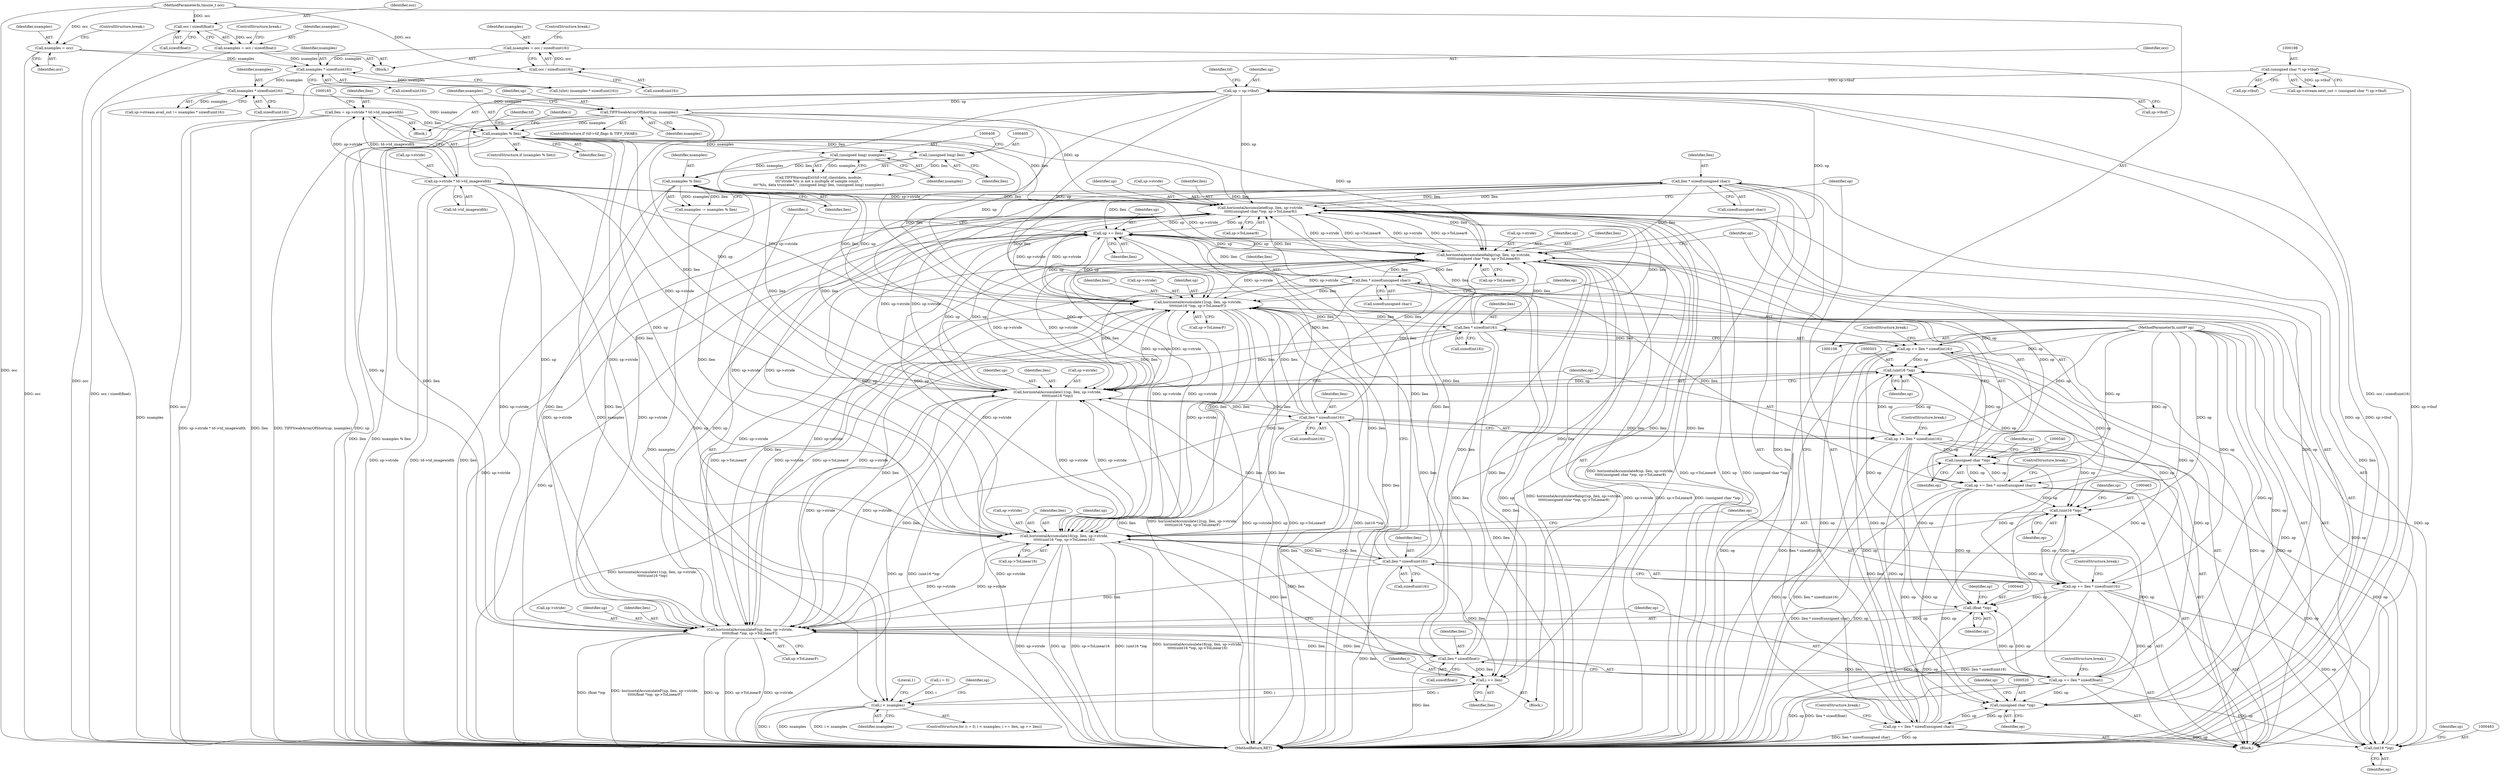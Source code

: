 digraph "0_libtiff_391e77fcd217e78b2c51342ac3ddb7100ecacdd2@API" {
"1000527" [label="(Call,llen * sizeof(unsigned char))"];
"1000513" [label="(Call,horizontalAccumulate8(up, llen, sp->stride,\n\t\t\t\t\t(unsigned char *)op, sp->ToLinear8))"];
"1000426" [label="(Call,up += llen)"];
"1000547" [label="(Call,llen * sizeof(unsigned char))"];
"1000533" [label="(Call,horizontalAccumulate8abgr(up, llen, sp->stride,\n\t\t\t\t\t(unsigned char *)op, sp->ToLinear8))"];
"1000379" [label="(Call,up = sp->tbuf)"];
"1000197" [label="(Call,(unsigned char *) sp->tbuf)"];
"1000390" [label="(Call,TIFFSwabArrayOfShort(up, nsamples))"];
"1000230" [label="(Call,nsamples * sizeof(uint16))"];
"1000219" [label="(Call,nsamples * sizeof(uint16))"];
"1000150" [label="(Call,nsamples = occ / sizeof(uint16))"];
"1000152" [label="(Call,occ / sizeof(uint16))"];
"1000111" [label="(MethodParameterIn,tmsize_t occ)"];
"1000159" [label="(Call,nsamples = occ)"];
"1000140" [label="(Call,nsamples = occ / sizeof(float))"];
"1000142" [label="(Call,occ / sizeof(float))"];
"1000412" [label="(Call,nsamples % llen)"];
"1000407" [label="(Call,(unsigned long) nsamples)"];
"1000394" [label="(Call,nsamples % llen)"];
"1000175" [label="(Call,llen = sp->stride * td->td_imagewidth)"];
"1000177" [label="(Call,sp->stride * td->td_imagewidth)"];
"1000404" [label="(Call,(unsigned long) llen)"];
"1000527" [label="(Call,llen * sizeof(unsigned char))"];
"1000490" [label="(Call,llen * sizeof(int16))"];
"1000476" [label="(Call,horizontalAccumulate12(up, llen, sp->stride,\n\t\t\t\t\t(int16 *)op, sp->ToLinearF))"];
"1000450" [label="(Call,llen * sizeof(float))"];
"1000436" [label="(Call,horizontalAccumulateF(up, llen, sp->stride,\n\t\t\t\t\t(float *)op, sp->ToLinearF))"];
"1000470" [label="(Call,llen * sizeof(uint16))"];
"1000456" [label="(Call,horizontalAccumulate16(up, llen, sp->stride,\n\t\t\t\t\t(uint16 *)op, sp->ToLinear16))"];
"1000507" [label="(Call,llen * sizeof(uint16))"];
"1000496" [label="(Call,horizontalAccumulate11(up, llen, sp->stride,\n\t\t\t\t\t(uint16 *)op))"];
"1000502" [label="(Call,(uint16 *)op)"];
"1000545" [label="(Call,op += llen * sizeof(unsigned char))"];
"1000539" [label="(Call,(unsigned char *)op)"];
"1000525" [label="(Call,op += llen * sizeof(unsigned char))"];
"1000519" [label="(Call,(unsigned char *)op)"];
"1000505" [label="(Call,op += llen * sizeof(uint16))"];
"1000110" [label="(MethodParameterIn,uint8* op)"];
"1000488" [label="(Call,op += llen * sizeof(int16))"];
"1000482" [label="(Call,(int16 *)op)"];
"1000448" [label="(Call,op += llen * sizeof(float))"];
"1000442" [label="(Call,(float *)op)"];
"1000468" [label="(Call,op += llen * sizeof(uint16))"];
"1000462" [label="(Call,(uint16 *)op)"];
"1000423" [label="(Call,i += llen)"];
"1000419" [label="(Call,i < nsamples)"];
"1000393" [label="(ControlStructure,if (nsamples % llen))"];
"1000161" [label="(Identifier,occ)"];
"1000528" [label="(Identifier,llen)"];
"1000478" [label="(Identifier,llen)"];
"1000546" [label="(Identifier,op)"];
"1000469" [label="(Identifier,op)"];
"1000504" [label="(Identifier,op)"];
"1000191" [label="(Call,sp->stream.next_out = (unsigned char *) sp->tbuf)"];
"1000217" [label="(Call,(uInt) (nsamples * sizeof(uint16)))"];
"1000398" [label="(Call,TIFFWarningExt(tif->tif_clientdata, module,\n\t\t\t\"stride %lu is not a multiple of sample count, \"\n\t\t\t\"%lu, data truncated.\", (unsigned long) llen, (unsigned long) nsamples))"];
"1000153" [label="(Identifier,occ)"];
"1000444" [label="(Identifier,op)"];
"1000436" [label="(Call,horizontalAccumulateF(up, llen, sp->stride,\n\t\t\t\t\t(float *)op, sp->ToLinearF))"];
"1000533" [label="(Call,horizontalAccumulate8abgr(up, llen, sp->stride,\n\t\t\t\t\t(unsigned char *)op, sp->ToLinear8))"];
"1000514" [label="(Identifier,up)"];
"1000409" [label="(Identifier,nsamples)"];
"1000519" [label="(Call,(unsigned char *)op)"];
"1000176" [label="(Identifier,llen)"];
"1000146" [label="(ControlStructure,break;)"];
"1000384" [label="(ControlStructure,if (tif->tif_flags & TIFF_SWAB))"];
"1000150" [label="(Call,nsamples = occ / sizeof(uint16))"];
"1000144" [label="(Call,sizeof(float))"];
"1000419" [label="(Call,i < nsamples)"];
"1000154" [label="(Call,sizeof(uint16))"];
"1000536" [label="(Call,sp->stride)"];
"1000181" [label="(Call,td->td_imagewidth)"];
"1000387" [label="(Identifier,tif)"];
"1000151" [label="(Identifier,nsamples)"];
"1000523" [label="(Identifier,sp)"];
"1000507" [label="(Call,llen * sizeof(uint16))"];
"1000428" [label="(Identifier,llen)"];
"1000420" [label="(Identifier,i)"];
"1000511" [label="(ControlStructure,break;)"];
"1000445" [label="(Call,sp->ToLinearF)"];
"1000527" [label="(Call,llen * sizeof(unsigned char))"];
"1000451" [label="(Identifier,llen)"];
"1000497" [label="(Identifier,up)"];
"1000479" [label="(Call,sp->stride)"];
"1000424" [label="(Identifier,i)"];
"1000542" [label="(Call,sp->ToLinear8)"];
"1000491" [label="(Identifier,llen)"];
"1000380" [label="(Identifier,up)"];
"1000406" [label="(Identifier,llen)"];
"1000551" [label="(ControlStructure,break;)"];
"1000521" [label="(Identifier,op)"];
"1000543" [label="(Identifier,sp)"];
"1000485" [label="(Call,sp->ToLinearF)"];
"1000381" [label="(Call,sp->tbuf)"];
"1000426" [label="(Call,up += llen)"];
"1000448" [label="(Call,op += llen * sizeof(float))"];
"1000159" [label="(Call,nsamples = occ)"];
"1000498" [label="(Identifier,llen)"];
"1000141" [label="(Identifier,nsamples)"];
"1000400" [label="(Identifier,tif)"];
"1000417" [label="(Identifier,i)"];
"1000414" [label="(Identifier,llen)"];
"1000219" [label="(Call,nsamples * sizeof(uint16))"];
"1000156" [label="(ControlStructure,break;)"];
"1000177" [label="(Call,sp->stride * td->td_imagewidth)"];
"1000427" [label="(Identifier,up)"];
"1000224" [label="(Call,sp->stream.avail_out != nsamples * sizeof(uint16))"];
"1000486" [label="(Identifier,sp)"];
"1000456" [label="(Call,horizontalAccumulate16(up, llen, sp->stride,\n\t\t\t\t\t(uint16 *)op, sp->ToLinear16))"];
"1000404" [label="(Call,(unsigned long) llen)"];
"1000422" [label="(Block,)"];
"1000407" [label="(Call,(unsigned long) nsamples)"];
"1000522" [label="(Call,sp->ToLinear8)"];
"1000395" [label="(Identifier,nsamples)"];
"1000421" [label="(Identifier,nsamples)"];
"1000565" [label="(Literal,1)"];
"1000477" [label="(Identifier,up)"];
"1000415" [label="(ControlStructure,for (i = 0; i < nsamples; i += llen, up += llen))"];
"1000423" [label="(Call,i += llen)"];
"1000199" [label="(Call,sp->tbuf)"];
"1000541" [label="(Identifier,op)"];
"1000396" [label="(Identifier,llen)"];
"1000459" [label="(Call,sp->stride)"];
"1000548" [label="(Identifier,llen)"];
"1000545" [label="(Call,op += llen * sizeof(unsigned char))"];
"1000531" [label="(ControlStructure,break;)"];
"1000416" [label="(Call,i = 0)"];
"1000476" [label="(Call,horizontalAccumulate12(up, llen, sp->stride,\n\t\t\t\t\t(int16 *)op, sp->ToLinearF))"];
"1000499" [label="(Call,sp->stride)"];
"1000425" [label="(Identifier,llen)"];
"1000230" [label="(Call,nsamples * sizeof(uint16))"];
"1000392" [label="(Identifier,nsamples)"];
"1000175" [label="(Call,llen = sp->stride * td->td_imagewidth)"];
"1000492" [label="(Call,sizeof(int16))"];
"1000439" [label="(Call,sp->stride)"];
"1000539" [label="(Call,(unsigned char *)op)"];
"1000442" [label="(Call,(float *)op)"];
"1000160" [label="(Identifier,nsamples)"];
"1000496" [label="(Call,horizontalAccumulate11(up, llen, sp->stride,\n\t\t\t\t\t(uint16 *)op))"];
"1000488" [label="(Call,op += llen * sizeof(int16))"];
"1000534" [label="(Identifier,up)"];
"1000468" [label="(Call,op += llen * sizeof(uint16))"];
"1000412" [label="(Call,nsamples % llen)"];
"1000490" [label="(Call,llen * sizeof(int16))"];
"1000513" [label="(Call,horizontalAccumulate8(up, llen, sp->stride,\n\t\t\t\t\t(unsigned char *)op, sp->ToLinear8))"];
"1000434" [label="(Block,)"];
"1000410" [label="(Call,nsamples -= nsamples % llen)"];
"1000221" [label="(Call,sizeof(uint16))"];
"1000454" [label="(ControlStructure,break;)"];
"1000110" [label="(MethodParameterIn,uint8* op)"];
"1000162" [label="(ControlStructure,break;)"];
"1000437" [label="(Identifier,up)"];
"1000113" [label="(Block,)"];
"1000231" [label="(Identifier,nsamples)"];
"1000142" [label="(Call,occ / sizeof(float))"];
"1000508" [label="(Identifier,llen)"];
"1000484" [label="(Identifier,op)"];
"1000482" [label="(Call,(int16 *)op)"];
"1000450" [label="(Call,llen * sizeof(float))"];
"1000143" [label="(Identifier,occ)"];
"1000458" [label="(Identifier,llen)"];
"1000391" [label="(Identifier,up)"];
"1000566" [label="(MethodReturn,RET)"];
"1000526" [label="(Identifier,op)"];
"1000471" [label="(Identifier,llen)"];
"1000547" [label="(Call,llen * sizeof(unsigned char))"];
"1000232" [label="(Call,sizeof(uint16))"];
"1000489" [label="(Identifier,op)"];
"1000438" [label="(Identifier,llen)"];
"1000197" [label="(Call,(unsigned char *) sp->tbuf)"];
"1000138" [label="(Block,)"];
"1000535" [label="(Identifier,llen)"];
"1000506" [label="(Identifier,op)"];
"1000494" [label="(ControlStructure,break;)"];
"1000413" [label="(Identifier,nsamples)"];
"1000394" [label="(Call,nsamples % llen)"];
"1000446" [label="(Identifier,sp)"];
"1000465" [label="(Call,sp->ToLinear16)"];
"1000516" [label="(Call,sp->stride)"];
"1000472" [label="(Call,sizeof(uint16))"];
"1000462" [label="(Call,(uint16 *)op)"];
"1000529" [label="(Call,sizeof(unsigned char))"];
"1000220" [label="(Identifier,nsamples)"];
"1000390" [label="(Call,TIFFSwabArrayOfShort(up, nsamples))"];
"1000549" [label="(Call,sizeof(unsigned char))"];
"1000152" [label="(Call,occ / sizeof(uint16))"];
"1000505" [label="(Call,op += llen * sizeof(uint16))"];
"1000457" [label="(Identifier,up)"];
"1000464" [label="(Identifier,op)"];
"1000470" [label="(Call,llen * sizeof(uint16))"];
"1000525" [label="(Call,op += llen * sizeof(unsigned char))"];
"1000466" [label="(Identifier,sp)"];
"1000502" [label="(Call,(uint16 *)op)"];
"1000178" [label="(Call,sp->stride)"];
"1000452" [label="(Call,sizeof(float))"];
"1000474" [label="(ControlStructure,break;)"];
"1000140" [label="(Call,nsamples = occ / sizeof(float))"];
"1000509" [label="(Call,sizeof(uint16))"];
"1000379" [label="(Call,up = sp->tbuf)"];
"1000432" [label="(Identifier,sp)"];
"1000515" [label="(Identifier,llen)"];
"1000111" [label="(MethodParameterIn,tmsize_t occ)"];
"1000449" [label="(Identifier,op)"];
"1000527" -> "1000525"  [label="AST: "];
"1000527" -> "1000529"  [label="CFG: "];
"1000528" -> "1000527"  [label="AST: "];
"1000529" -> "1000527"  [label="AST: "];
"1000525" -> "1000527"  [label="CFG: "];
"1000527" -> "1000566"  [label="DDG: llen"];
"1000527" -> "1000423"  [label="DDG: llen"];
"1000527" -> "1000426"  [label="DDG: llen"];
"1000527" -> "1000436"  [label="DDG: llen"];
"1000527" -> "1000456"  [label="DDG: llen"];
"1000527" -> "1000476"  [label="DDG: llen"];
"1000527" -> "1000496"  [label="DDG: llen"];
"1000527" -> "1000513"  [label="DDG: llen"];
"1000527" -> "1000525"  [label="DDG: llen"];
"1000513" -> "1000527"  [label="DDG: llen"];
"1000527" -> "1000533"  [label="DDG: llen"];
"1000513" -> "1000434"  [label="AST: "];
"1000513" -> "1000522"  [label="CFG: "];
"1000514" -> "1000513"  [label="AST: "];
"1000515" -> "1000513"  [label="AST: "];
"1000516" -> "1000513"  [label="AST: "];
"1000519" -> "1000513"  [label="AST: "];
"1000522" -> "1000513"  [label="AST: "];
"1000526" -> "1000513"  [label="CFG: "];
"1000513" -> "1000566"  [label="DDG: horizontalAccumulate8(up, llen, sp->stride,\n\t\t\t\t\t(unsigned char *)op, sp->ToLinear8)"];
"1000513" -> "1000566"  [label="DDG: sp->ToLinear8"];
"1000513" -> "1000566"  [label="DDG: up"];
"1000513" -> "1000566"  [label="DDG: (unsigned char *)op"];
"1000513" -> "1000566"  [label="DDG: sp->stride"];
"1000513" -> "1000426"  [label="DDG: up"];
"1000513" -> "1000436"  [label="DDG: sp->stride"];
"1000513" -> "1000456"  [label="DDG: sp->stride"];
"1000513" -> "1000476"  [label="DDG: sp->stride"];
"1000513" -> "1000496"  [label="DDG: sp->stride"];
"1000426" -> "1000513"  [label="DDG: up"];
"1000379" -> "1000513"  [label="DDG: up"];
"1000390" -> "1000513"  [label="DDG: up"];
"1000412" -> "1000513"  [label="DDG: llen"];
"1000394" -> "1000513"  [label="DDG: llen"];
"1000547" -> "1000513"  [label="DDG: llen"];
"1000490" -> "1000513"  [label="DDG: llen"];
"1000450" -> "1000513"  [label="DDG: llen"];
"1000470" -> "1000513"  [label="DDG: llen"];
"1000507" -> "1000513"  [label="DDG: llen"];
"1000177" -> "1000513"  [label="DDG: sp->stride"];
"1000456" -> "1000513"  [label="DDG: sp->stride"];
"1000533" -> "1000513"  [label="DDG: sp->stride"];
"1000533" -> "1000513"  [label="DDG: sp->ToLinear8"];
"1000496" -> "1000513"  [label="DDG: sp->stride"];
"1000436" -> "1000513"  [label="DDG: sp->stride"];
"1000476" -> "1000513"  [label="DDG: sp->stride"];
"1000519" -> "1000513"  [label="DDG: op"];
"1000513" -> "1000533"  [label="DDG: sp->stride"];
"1000513" -> "1000533"  [label="DDG: sp->ToLinear8"];
"1000426" -> "1000422"  [label="AST: "];
"1000426" -> "1000428"  [label="CFG: "];
"1000427" -> "1000426"  [label="AST: "];
"1000428" -> "1000426"  [label="AST: "];
"1000420" -> "1000426"  [label="CFG: "];
"1000426" -> "1000566"  [label="DDG: llen"];
"1000426" -> "1000566"  [label="DDG: up"];
"1000547" -> "1000426"  [label="DDG: llen"];
"1000490" -> "1000426"  [label="DDG: llen"];
"1000450" -> "1000426"  [label="DDG: llen"];
"1000470" -> "1000426"  [label="DDG: llen"];
"1000507" -> "1000426"  [label="DDG: llen"];
"1000436" -> "1000426"  [label="DDG: up"];
"1000456" -> "1000426"  [label="DDG: up"];
"1000496" -> "1000426"  [label="DDG: up"];
"1000476" -> "1000426"  [label="DDG: up"];
"1000533" -> "1000426"  [label="DDG: up"];
"1000426" -> "1000436"  [label="DDG: up"];
"1000426" -> "1000456"  [label="DDG: up"];
"1000426" -> "1000476"  [label="DDG: up"];
"1000426" -> "1000496"  [label="DDG: up"];
"1000426" -> "1000533"  [label="DDG: up"];
"1000547" -> "1000545"  [label="AST: "];
"1000547" -> "1000549"  [label="CFG: "];
"1000548" -> "1000547"  [label="AST: "];
"1000549" -> "1000547"  [label="AST: "];
"1000545" -> "1000547"  [label="CFG: "];
"1000547" -> "1000566"  [label="DDG: llen"];
"1000547" -> "1000423"  [label="DDG: llen"];
"1000547" -> "1000436"  [label="DDG: llen"];
"1000547" -> "1000456"  [label="DDG: llen"];
"1000547" -> "1000476"  [label="DDG: llen"];
"1000547" -> "1000496"  [label="DDG: llen"];
"1000547" -> "1000533"  [label="DDG: llen"];
"1000547" -> "1000545"  [label="DDG: llen"];
"1000533" -> "1000547"  [label="DDG: llen"];
"1000533" -> "1000434"  [label="AST: "];
"1000533" -> "1000542"  [label="CFG: "];
"1000534" -> "1000533"  [label="AST: "];
"1000535" -> "1000533"  [label="AST: "];
"1000536" -> "1000533"  [label="AST: "];
"1000539" -> "1000533"  [label="AST: "];
"1000542" -> "1000533"  [label="AST: "];
"1000546" -> "1000533"  [label="CFG: "];
"1000533" -> "1000566"  [label="DDG: up"];
"1000533" -> "1000566"  [label="DDG: horizontalAccumulate8abgr(up, llen, sp->stride,\n\t\t\t\t\t(unsigned char *)op, sp->ToLinear8)"];
"1000533" -> "1000566"  [label="DDG: sp->stride"];
"1000533" -> "1000566"  [label="DDG: sp->ToLinear8"];
"1000533" -> "1000566"  [label="DDG: (unsigned char *)op"];
"1000533" -> "1000436"  [label="DDG: sp->stride"];
"1000533" -> "1000456"  [label="DDG: sp->stride"];
"1000533" -> "1000476"  [label="DDG: sp->stride"];
"1000533" -> "1000496"  [label="DDG: sp->stride"];
"1000379" -> "1000533"  [label="DDG: up"];
"1000390" -> "1000533"  [label="DDG: up"];
"1000412" -> "1000533"  [label="DDG: llen"];
"1000394" -> "1000533"  [label="DDG: llen"];
"1000490" -> "1000533"  [label="DDG: llen"];
"1000450" -> "1000533"  [label="DDG: llen"];
"1000470" -> "1000533"  [label="DDG: llen"];
"1000507" -> "1000533"  [label="DDG: llen"];
"1000177" -> "1000533"  [label="DDG: sp->stride"];
"1000456" -> "1000533"  [label="DDG: sp->stride"];
"1000496" -> "1000533"  [label="DDG: sp->stride"];
"1000436" -> "1000533"  [label="DDG: sp->stride"];
"1000476" -> "1000533"  [label="DDG: sp->stride"];
"1000539" -> "1000533"  [label="DDG: op"];
"1000379" -> "1000113"  [label="AST: "];
"1000379" -> "1000381"  [label="CFG: "];
"1000380" -> "1000379"  [label="AST: "];
"1000381" -> "1000379"  [label="AST: "];
"1000387" -> "1000379"  [label="CFG: "];
"1000379" -> "1000566"  [label="DDG: up"];
"1000379" -> "1000566"  [label="DDG: sp->tbuf"];
"1000197" -> "1000379"  [label="DDG: sp->tbuf"];
"1000379" -> "1000390"  [label="DDG: up"];
"1000379" -> "1000436"  [label="DDG: up"];
"1000379" -> "1000456"  [label="DDG: up"];
"1000379" -> "1000476"  [label="DDG: up"];
"1000379" -> "1000496"  [label="DDG: up"];
"1000197" -> "1000191"  [label="AST: "];
"1000197" -> "1000199"  [label="CFG: "];
"1000198" -> "1000197"  [label="AST: "];
"1000199" -> "1000197"  [label="AST: "];
"1000191" -> "1000197"  [label="CFG: "];
"1000197" -> "1000566"  [label="DDG: sp->tbuf"];
"1000197" -> "1000191"  [label="DDG: sp->tbuf"];
"1000390" -> "1000384"  [label="AST: "];
"1000390" -> "1000392"  [label="CFG: "];
"1000391" -> "1000390"  [label="AST: "];
"1000392" -> "1000390"  [label="AST: "];
"1000395" -> "1000390"  [label="CFG: "];
"1000390" -> "1000566"  [label="DDG: TIFFSwabArrayOfShort(up, nsamples)"];
"1000390" -> "1000566"  [label="DDG: up"];
"1000230" -> "1000390"  [label="DDG: nsamples"];
"1000390" -> "1000394"  [label="DDG: nsamples"];
"1000390" -> "1000436"  [label="DDG: up"];
"1000390" -> "1000456"  [label="DDG: up"];
"1000390" -> "1000476"  [label="DDG: up"];
"1000390" -> "1000496"  [label="DDG: up"];
"1000230" -> "1000224"  [label="AST: "];
"1000230" -> "1000232"  [label="CFG: "];
"1000231" -> "1000230"  [label="AST: "];
"1000232" -> "1000230"  [label="AST: "];
"1000224" -> "1000230"  [label="CFG: "];
"1000230" -> "1000566"  [label="DDG: nsamples"];
"1000230" -> "1000224"  [label="DDG: nsamples"];
"1000219" -> "1000230"  [label="DDG: nsamples"];
"1000230" -> "1000394"  [label="DDG: nsamples"];
"1000219" -> "1000217"  [label="AST: "];
"1000219" -> "1000221"  [label="CFG: "];
"1000220" -> "1000219"  [label="AST: "];
"1000221" -> "1000219"  [label="AST: "];
"1000217" -> "1000219"  [label="CFG: "];
"1000219" -> "1000217"  [label="DDG: nsamples"];
"1000150" -> "1000219"  [label="DDG: nsamples"];
"1000159" -> "1000219"  [label="DDG: nsamples"];
"1000140" -> "1000219"  [label="DDG: nsamples"];
"1000150" -> "1000138"  [label="AST: "];
"1000150" -> "1000152"  [label="CFG: "];
"1000151" -> "1000150"  [label="AST: "];
"1000152" -> "1000150"  [label="AST: "];
"1000156" -> "1000150"  [label="CFG: "];
"1000150" -> "1000566"  [label="DDG: occ / sizeof(uint16)"];
"1000152" -> "1000150"  [label="DDG: occ"];
"1000152" -> "1000154"  [label="CFG: "];
"1000153" -> "1000152"  [label="AST: "];
"1000154" -> "1000152"  [label="AST: "];
"1000152" -> "1000566"  [label="DDG: occ"];
"1000111" -> "1000152"  [label="DDG: occ"];
"1000111" -> "1000108"  [label="AST: "];
"1000111" -> "1000566"  [label="DDG: occ"];
"1000111" -> "1000142"  [label="DDG: occ"];
"1000111" -> "1000159"  [label="DDG: occ"];
"1000159" -> "1000138"  [label="AST: "];
"1000159" -> "1000161"  [label="CFG: "];
"1000160" -> "1000159"  [label="AST: "];
"1000161" -> "1000159"  [label="AST: "];
"1000162" -> "1000159"  [label="CFG: "];
"1000159" -> "1000566"  [label="DDG: occ"];
"1000140" -> "1000138"  [label="AST: "];
"1000140" -> "1000142"  [label="CFG: "];
"1000141" -> "1000140"  [label="AST: "];
"1000142" -> "1000140"  [label="AST: "];
"1000146" -> "1000140"  [label="CFG: "];
"1000140" -> "1000566"  [label="DDG: occ / sizeof(float)"];
"1000142" -> "1000140"  [label="DDG: occ"];
"1000142" -> "1000144"  [label="CFG: "];
"1000143" -> "1000142"  [label="AST: "];
"1000144" -> "1000142"  [label="AST: "];
"1000142" -> "1000566"  [label="DDG: occ"];
"1000412" -> "1000410"  [label="AST: "];
"1000412" -> "1000414"  [label="CFG: "];
"1000413" -> "1000412"  [label="AST: "];
"1000414" -> "1000412"  [label="AST: "];
"1000410" -> "1000412"  [label="CFG: "];
"1000412" -> "1000566"  [label="DDG: llen"];
"1000412" -> "1000410"  [label="DDG: nsamples"];
"1000412" -> "1000410"  [label="DDG: llen"];
"1000407" -> "1000412"  [label="DDG: nsamples"];
"1000404" -> "1000412"  [label="DDG: llen"];
"1000412" -> "1000436"  [label="DDG: llen"];
"1000412" -> "1000456"  [label="DDG: llen"];
"1000412" -> "1000476"  [label="DDG: llen"];
"1000412" -> "1000496"  [label="DDG: llen"];
"1000407" -> "1000398"  [label="AST: "];
"1000407" -> "1000409"  [label="CFG: "];
"1000408" -> "1000407"  [label="AST: "];
"1000409" -> "1000407"  [label="AST: "];
"1000398" -> "1000407"  [label="CFG: "];
"1000407" -> "1000398"  [label="DDG: nsamples"];
"1000394" -> "1000407"  [label="DDG: nsamples"];
"1000394" -> "1000393"  [label="AST: "];
"1000394" -> "1000396"  [label="CFG: "];
"1000395" -> "1000394"  [label="AST: "];
"1000396" -> "1000394"  [label="AST: "];
"1000400" -> "1000394"  [label="CFG: "];
"1000417" -> "1000394"  [label="CFG: "];
"1000394" -> "1000566"  [label="DDG: llen"];
"1000394" -> "1000566"  [label="DDG: nsamples % llen"];
"1000175" -> "1000394"  [label="DDG: llen"];
"1000394" -> "1000404"  [label="DDG: llen"];
"1000394" -> "1000419"  [label="DDG: nsamples"];
"1000394" -> "1000436"  [label="DDG: llen"];
"1000394" -> "1000456"  [label="DDG: llen"];
"1000394" -> "1000476"  [label="DDG: llen"];
"1000394" -> "1000496"  [label="DDG: llen"];
"1000175" -> "1000113"  [label="AST: "];
"1000175" -> "1000177"  [label="CFG: "];
"1000176" -> "1000175"  [label="AST: "];
"1000177" -> "1000175"  [label="AST: "];
"1000185" -> "1000175"  [label="CFG: "];
"1000175" -> "1000566"  [label="DDG: llen"];
"1000175" -> "1000566"  [label="DDG: sp->stride * td->td_imagewidth"];
"1000177" -> "1000175"  [label="DDG: sp->stride"];
"1000177" -> "1000175"  [label="DDG: td->td_imagewidth"];
"1000177" -> "1000181"  [label="CFG: "];
"1000178" -> "1000177"  [label="AST: "];
"1000181" -> "1000177"  [label="AST: "];
"1000177" -> "1000566"  [label="DDG: sp->stride"];
"1000177" -> "1000566"  [label="DDG: td->td_imagewidth"];
"1000177" -> "1000436"  [label="DDG: sp->stride"];
"1000177" -> "1000456"  [label="DDG: sp->stride"];
"1000177" -> "1000476"  [label="DDG: sp->stride"];
"1000177" -> "1000496"  [label="DDG: sp->stride"];
"1000404" -> "1000398"  [label="AST: "];
"1000404" -> "1000406"  [label="CFG: "];
"1000405" -> "1000404"  [label="AST: "];
"1000406" -> "1000404"  [label="AST: "];
"1000408" -> "1000404"  [label="CFG: "];
"1000404" -> "1000398"  [label="DDG: llen"];
"1000490" -> "1000488"  [label="AST: "];
"1000490" -> "1000492"  [label="CFG: "];
"1000491" -> "1000490"  [label="AST: "];
"1000492" -> "1000490"  [label="AST: "];
"1000488" -> "1000490"  [label="CFG: "];
"1000490" -> "1000566"  [label="DDG: llen"];
"1000490" -> "1000423"  [label="DDG: llen"];
"1000490" -> "1000436"  [label="DDG: llen"];
"1000490" -> "1000456"  [label="DDG: llen"];
"1000490" -> "1000476"  [label="DDG: llen"];
"1000490" -> "1000488"  [label="DDG: llen"];
"1000476" -> "1000490"  [label="DDG: llen"];
"1000490" -> "1000496"  [label="DDG: llen"];
"1000476" -> "1000434"  [label="AST: "];
"1000476" -> "1000485"  [label="CFG: "];
"1000477" -> "1000476"  [label="AST: "];
"1000478" -> "1000476"  [label="AST: "];
"1000479" -> "1000476"  [label="AST: "];
"1000482" -> "1000476"  [label="AST: "];
"1000485" -> "1000476"  [label="AST: "];
"1000489" -> "1000476"  [label="CFG: "];
"1000476" -> "1000566"  [label="DDG: horizontalAccumulate12(up, llen, sp->stride,\n\t\t\t\t\t(int16 *)op, sp->ToLinearF)"];
"1000476" -> "1000566"  [label="DDG: sp->stride"];
"1000476" -> "1000566"  [label="DDG: up"];
"1000476" -> "1000566"  [label="DDG: sp->ToLinearF"];
"1000476" -> "1000566"  [label="DDG: (int16 *)op"];
"1000476" -> "1000436"  [label="DDG: sp->stride"];
"1000476" -> "1000436"  [label="DDG: sp->ToLinearF"];
"1000476" -> "1000456"  [label="DDG: sp->stride"];
"1000450" -> "1000476"  [label="DDG: llen"];
"1000470" -> "1000476"  [label="DDG: llen"];
"1000507" -> "1000476"  [label="DDG: llen"];
"1000456" -> "1000476"  [label="DDG: sp->stride"];
"1000496" -> "1000476"  [label="DDG: sp->stride"];
"1000436" -> "1000476"  [label="DDG: sp->stride"];
"1000436" -> "1000476"  [label="DDG: sp->ToLinearF"];
"1000482" -> "1000476"  [label="DDG: op"];
"1000476" -> "1000496"  [label="DDG: sp->stride"];
"1000450" -> "1000448"  [label="AST: "];
"1000450" -> "1000452"  [label="CFG: "];
"1000451" -> "1000450"  [label="AST: "];
"1000452" -> "1000450"  [label="AST: "];
"1000448" -> "1000450"  [label="CFG: "];
"1000450" -> "1000566"  [label="DDG: llen"];
"1000450" -> "1000423"  [label="DDG: llen"];
"1000450" -> "1000436"  [label="DDG: llen"];
"1000450" -> "1000448"  [label="DDG: llen"];
"1000436" -> "1000450"  [label="DDG: llen"];
"1000450" -> "1000456"  [label="DDG: llen"];
"1000450" -> "1000496"  [label="DDG: llen"];
"1000436" -> "1000434"  [label="AST: "];
"1000436" -> "1000445"  [label="CFG: "];
"1000437" -> "1000436"  [label="AST: "];
"1000438" -> "1000436"  [label="AST: "];
"1000439" -> "1000436"  [label="AST: "];
"1000442" -> "1000436"  [label="AST: "];
"1000445" -> "1000436"  [label="AST: "];
"1000449" -> "1000436"  [label="CFG: "];
"1000436" -> "1000566"  [label="DDG: (float *)op"];
"1000436" -> "1000566"  [label="DDG: horizontalAccumulateF(up, llen, sp->stride,\n\t\t\t\t\t(float *)op, sp->ToLinearF)"];
"1000436" -> "1000566"  [label="DDG: up"];
"1000436" -> "1000566"  [label="DDG: sp->ToLinearF"];
"1000436" -> "1000566"  [label="DDG: sp->stride"];
"1000470" -> "1000436"  [label="DDG: llen"];
"1000507" -> "1000436"  [label="DDG: llen"];
"1000456" -> "1000436"  [label="DDG: sp->stride"];
"1000496" -> "1000436"  [label="DDG: sp->stride"];
"1000442" -> "1000436"  [label="DDG: op"];
"1000436" -> "1000456"  [label="DDG: sp->stride"];
"1000436" -> "1000496"  [label="DDG: sp->stride"];
"1000470" -> "1000468"  [label="AST: "];
"1000470" -> "1000472"  [label="CFG: "];
"1000471" -> "1000470"  [label="AST: "];
"1000472" -> "1000470"  [label="AST: "];
"1000468" -> "1000470"  [label="CFG: "];
"1000470" -> "1000566"  [label="DDG: llen"];
"1000470" -> "1000423"  [label="DDG: llen"];
"1000470" -> "1000456"  [label="DDG: llen"];
"1000470" -> "1000468"  [label="DDG: llen"];
"1000456" -> "1000470"  [label="DDG: llen"];
"1000470" -> "1000496"  [label="DDG: llen"];
"1000456" -> "1000434"  [label="AST: "];
"1000456" -> "1000465"  [label="CFG: "];
"1000457" -> "1000456"  [label="AST: "];
"1000458" -> "1000456"  [label="AST: "];
"1000459" -> "1000456"  [label="AST: "];
"1000462" -> "1000456"  [label="AST: "];
"1000465" -> "1000456"  [label="AST: "];
"1000469" -> "1000456"  [label="CFG: "];
"1000456" -> "1000566"  [label="DDG: sp->stride"];
"1000456" -> "1000566"  [label="DDG: up"];
"1000456" -> "1000566"  [label="DDG: sp->ToLinear16"];
"1000456" -> "1000566"  [label="DDG: (uint16 *)op"];
"1000456" -> "1000566"  [label="DDG: horizontalAccumulate16(up, llen, sp->stride,\n\t\t\t\t\t(uint16 *)op, sp->ToLinear16)"];
"1000507" -> "1000456"  [label="DDG: llen"];
"1000496" -> "1000456"  [label="DDG: sp->stride"];
"1000462" -> "1000456"  [label="DDG: op"];
"1000456" -> "1000496"  [label="DDG: sp->stride"];
"1000507" -> "1000505"  [label="AST: "];
"1000507" -> "1000509"  [label="CFG: "];
"1000508" -> "1000507"  [label="AST: "];
"1000509" -> "1000507"  [label="AST: "];
"1000505" -> "1000507"  [label="CFG: "];
"1000507" -> "1000566"  [label="DDG: llen"];
"1000507" -> "1000423"  [label="DDG: llen"];
"1000507" -> "1000496"  [label="DDG: llen"];
"1000507" -> "1000505"  [label="DDG: llen"];
"1000496" -> "1000507"  [label="DDG: llen"];
"1000496" -> "1000434"  [label="AST: "];
"1000496" -> "1000502"  [label="CFG: "];
"1000497" -> "1000496"  [label="AST: "];
"1000498" -> "1000496"  [label="AST: "];
"1000499" -> "1000496"  [label="AST: "];
"1000502" -> "1000496"  [label="AST: "];
"1000506" -> "1000496"  [label="CFG: "];
"1000496" -> "1000566"  [label="DDG: horizontalAccumulate11(up, llen, sp->stride,\n\t\t\t\t\t(uint16 *)op)"];
"1000496" -> "1000566"  [label="DDG: up"];
"1000496" -> "1000566"  [label="DDG: (uint16 *)op"];
"1000496" -> "1000566"  [label="DDG: sp->stride"];
"1000502" -> "1000496"  [label="DDG: op"];
"1000502" -> "1000504"  [label="CFG: "];
"1000503" -> "1000502"  [label="AST: "];
"1000504" -> "1000502"  [label="AST: "];
"1000545" -> "1000502"  [label="DDG: op"];
"1000525" -> "1000502"  [label="DDG: op"];
"1000505" -> "1000502"  [label="DDG: op"];
"1000488" -> "1000502"  [label="DDG: op"];
"1000448" -> "1000502"  [label="DDG: op"];
"1000468" -> "1000502"  [label="DDG: op"];
"1000110" -> "1000502"  [label="DDG: op"];
"1000502" -> "1000505"  [label="DDG: op"];
"1000545" -> "1000434"  [label="AST: "];
"1000546" -> "1000545"  [label="AST: "];
"1000551" -> "1000545"  [label="CFG: "];
"1000545" -> "1000566"  [label="DDG: op"];
"1000545" -> "1000566"  [label="DDG: llen * sizeof(unsigned char)"];
"1000545" -> "1000442"  [label="DDG: op"];
"1000545" -> "1000462"  [label="DDG: op"];
"1000545" -> "1000482"  [label="DDG: op"];
"1000545" -> "1000519"  [label="DDG: op"];
"1000545" -> "1000539"  [label="DDG: op"];
"1000539" -> "1000545"  [label="DDG: op"];
"1000110" -> "1000545"  [label="DDG: op"];
"1000539" -> "1000541"  [label="CFG: "];
"1000540" -> "1000539"  [label="AST: "];
"1000541" -> "1000539"  [label="AST: "];
"1000543" -> "1000539"  [label="CFG: "];
"1000525" -> "1000539"  [label="DDG: op"];
"1000505" -> "1000539"  [label="DDG: op"];
"1000488" -> "1000539"  [label="DDG: op"];
"1000448" -> "1000539"  [label="DDG: op"];
"1000468" -> "1000539"  [label="DDG: op"];
"1000110" -> "1000539"  [label="DDG: op"];
"1000525" -> "1000434"  [label="AST: "];
"1000526" -> "1000525"  [label="AST: "];
"1000531" -> "1000525"  [label="CFG: "];
"1000525" -> "1000566"  [label="DDG: op"];
"1000525" -> "1000566"  [label="DDG: llen * sizeof(unsigned char)"];
"1000525" -> "1000442"  [label="DDG: op"];
"1000525" -> "1000462"  [label="DDG: op"];
"1000525" -> "1000482"  [label="DDG: op"];
"1000525" -> "1000519"  [label="DDG: op"];
"1000519" -> "1000525"  [label="DDG: op"];
"1000110" -> "1000525"  [label="DDG: op"];
"1000519" -> "1000521"  [label="CFG: "];
"1000520" -> "1000519"  [label="AST: "];
"1000521" -> "1000519"  [label="AST: "];
"1000523" -> "1000519"  [label="CFG: "];
"1000505" -> "1000519"  [label="DDG: op"];
"1000488" -> "1000519"  [label="DDG: op"];
"1000448" -> "1000519"  [label="DDG: op"];
"1000468" -> "1000519"  [label="DDG: op"];
"1000110" -> "1000519"  [label="DDG: op"];
"1000505" -> "1000434"  [label="AST: "];
"1000506" -> "1000505"  [label="AST: "];
"1000511" -> "1000505"  [label="CFG: "];
"1000505" -> "1000566"  [label="DDG: op"];
"1000505" -> "1000566"  [label="DDG: llen * sizeof(uint16)"];
"1000505" -> "1000442"  [label="DDG: op"];
"1000505" -> "1000462"  [label="DDG: op"];
"1000505" -> "1000482"  [label="DDG: op"];
"1000110" -> "1000505"  [label="DDG: op"];
"1000110" -> "1000108"  [label="AST: "];
"1000110" -> "1000566"  [label="DDG: op"];
"1000110" -> "1000442"  [label="DDG: op"];
"1000110" -> "1000448"  [label="DDG: op"];
"1000110" -> "1000462"  [label="DDG: op"];
"1000110" -> "1000468"  [label="DDG: op"];
"1000110" -> "1000482"  [label="DDG: op"];
"1000110" -> "1000488"  [label="DDG: op"];
"1000488" -> "1000434"  [label="AST: "];
"1000489" -> "1000488"  [label="AST: "];
"1000494" -> "1000488"  [label="CFG: "];
"1000488" -> "1000566"  [label="DDG: op"];
"1000488" -> "1000566"  [label="DDG: llen * sizeof(int16)"];
"1000488" -> "1000442"  [label="DDG: op"];
"1000488" -> "1000462"  [label="DDG: op"];
"1000488" -> "1000482"  [label="DDG: op"];
"1000482" -> "1000488"  [label="DDG: op"];
"1000482" -> "1000484"  [label="CFG: "];
"1000483" -> "1000482"  [label="AST: "];
"1000484" -> "1000482"  [label="AST: "];
"1000486" -> "1000482"  [label="CFG: "];
"1000448" -> "1000482"  [label="DDG: op"];
"1000468" -> "1000482"  [label="DDG: op"];
"1000448" -> "1000434"  [label="AST: "];
"1000449" -> "1000448"  [label="AST: "];
"1000454" -> "1000448"  [label="CFG: "];
"1000448" -> "1000566"  [label="DDG: llen * sizeof(float)"];
"1000448" -> "1000566"  [label="DDG: op"];
"1000448" -> "1000442"  [label="DDG: op"];
"1000442" -> "1000448"  [label="DDG: op"];
"1000448" -> "1000462"  [label="DDG: op"];
"1000442" -> "1000444"  [label="CFG: "];
"1000443" -> "1000442"  [label="AST: "];
"1000444" -> "1000442"  [label="AST: "];
"1000446" -> "1000442"  [label="CFG: "];
"1000468" -> "1000442"  [label="DDG: op"];
"1000468" -> "1000434"  [label="AST: "];
"1000469" -> "1000468"  [label="AST: "];
"1000474" -> "1000468"  [label="CFG: "];
"1000468" -> "1000566"  [label="DDG: op"];
"1000468" -> "1000566"  [label="DDG: llen * sizeof(uint16)"];
"1000468" -> "1000462"  [label="DDG: op"];
"1000462" -> "1000468"  [label="DDG: op"];
"1000462" -> "1000464"  [label="CFG: "];
"1000463" -> "1000462"  [label="AST: "];
"1000464" -> "1000462"  [label="AST: "];
"1000466" -> "1000462"  [label="CFG: "];
"1000423" -> "1000422"  [label="AST: "];
"1000423" -> "1000425"  [label="CFG: "];
"1000424" -> "1000423"  [label="AST: "];
"1000425" -> "1000423"  [label="AST: "];
"1000427" -> "1000423"  [label="CFG: "];
"1000423" -> "1000419"  [label="DDG: i"];
"1000419" -> "1000423"  [label="DDG: i"];
"1000419" -> "1000415"  [label="AST: "];
"1000419" -> "1000421"  [label="CFG: "];
"1000420" -> "1000419"  [label="AST: "];
"1000421" -> "1000419"  [label="AST: "];
"1000432" -> "1000419"  [label="CFG: "];
"1000565" -> "1000419"  [label="CFG: "];
"1000419" -> "1000566"  [label="DDG: i"];
"1000419" -> "1000566"  [label="DDG: nsamples"];
"1000419" -> "1000566"  [label="DDG: i < nsamples"];
"1000416" -> "1000419"  [label="DDG: i"];
"1000410" -> "1000419"  [label="DDG: nsamples"];
}
